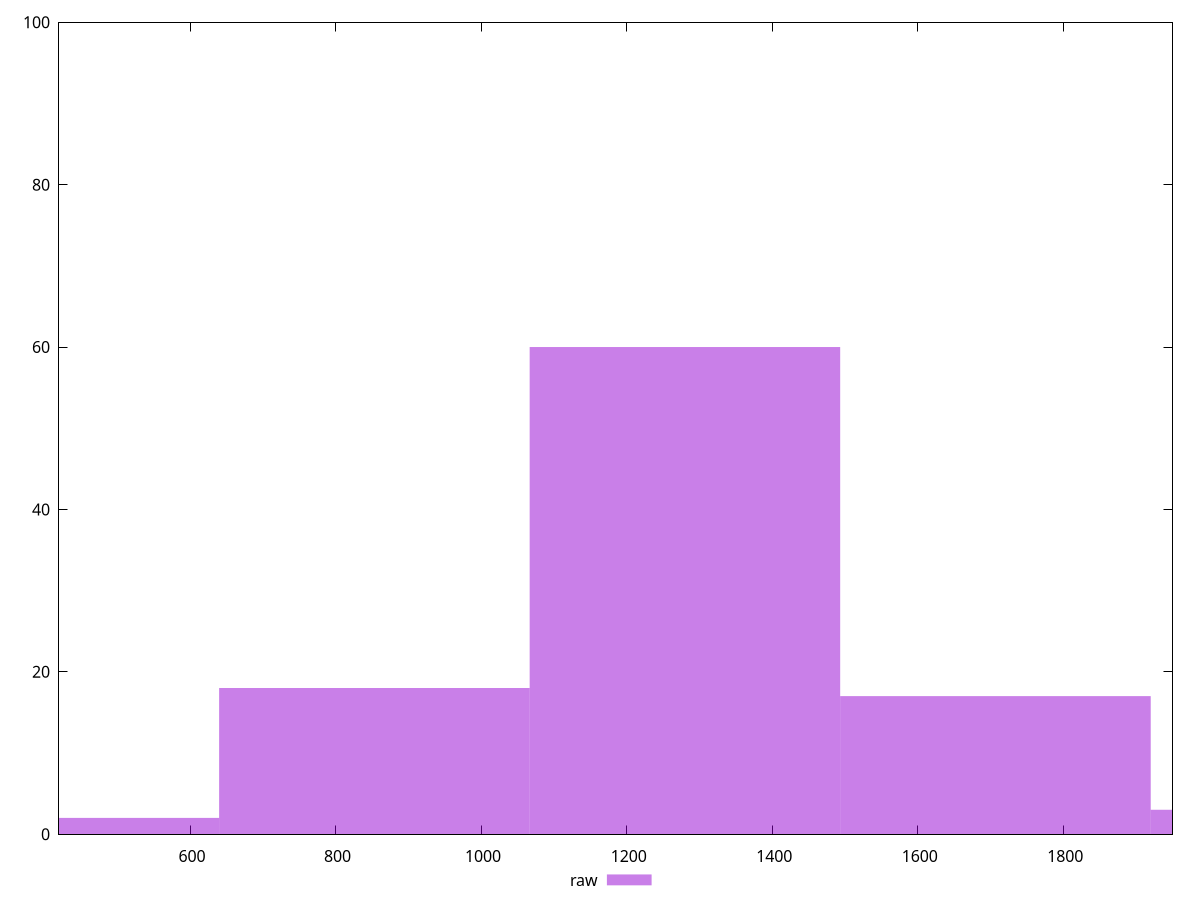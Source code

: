 reset

$raw <<EOF
1280.043394001897 60
1706.7245253358626 17
853.3622626679313 18
2133.405656669828 3
426.68113133396565 2
EOF

set key outside below
set boxwidth 426.68113133396565
set xrange [420:1950]
set yrange [0:100]
set trange [0:100]
set style fill transparent solid 0.5 noborder
set terminal svg size 640, 490 enhanced background rgb 'white'
set output "reprap/uses-webp-images/samples/pages+cached+noexternal+nomedia+nocss+nojs/raw/histogram.svg"

plot $raw title "raw" with boxes

reset
